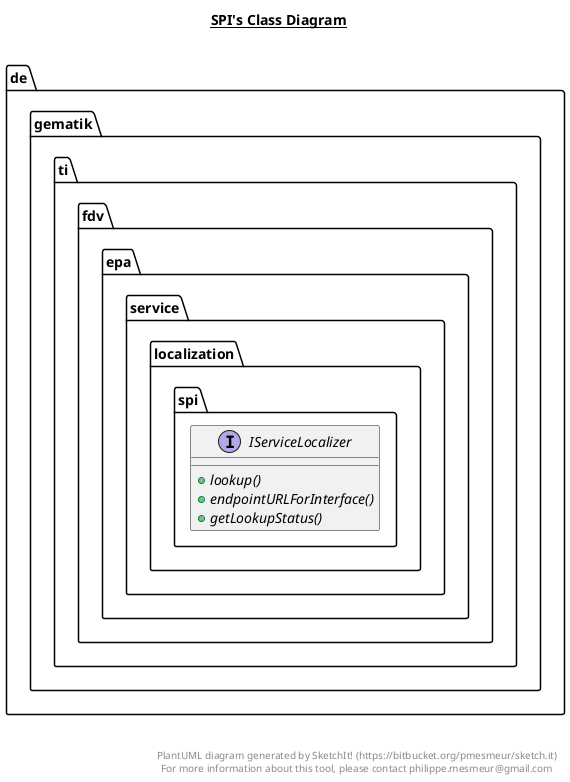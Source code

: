 @startuml

title __SPI's Class Diagram__\n

  package de.gematik.ti.fdv.epa.service.localization.spi {
    interface IServiceLocalizer {
        {abstract} + lookup()
        {abstract} + endpointURLForInterface()
        {abstract} + getLookupStatus()
    }
  }
  



right footer


PlantUML diagram generated by SketchIt! (https://bitbucket.org/pmesmeur/sketch.it)
For more information about this tool, please contact philippe.mesmeur@gmail.com
endfooter

@enduml
